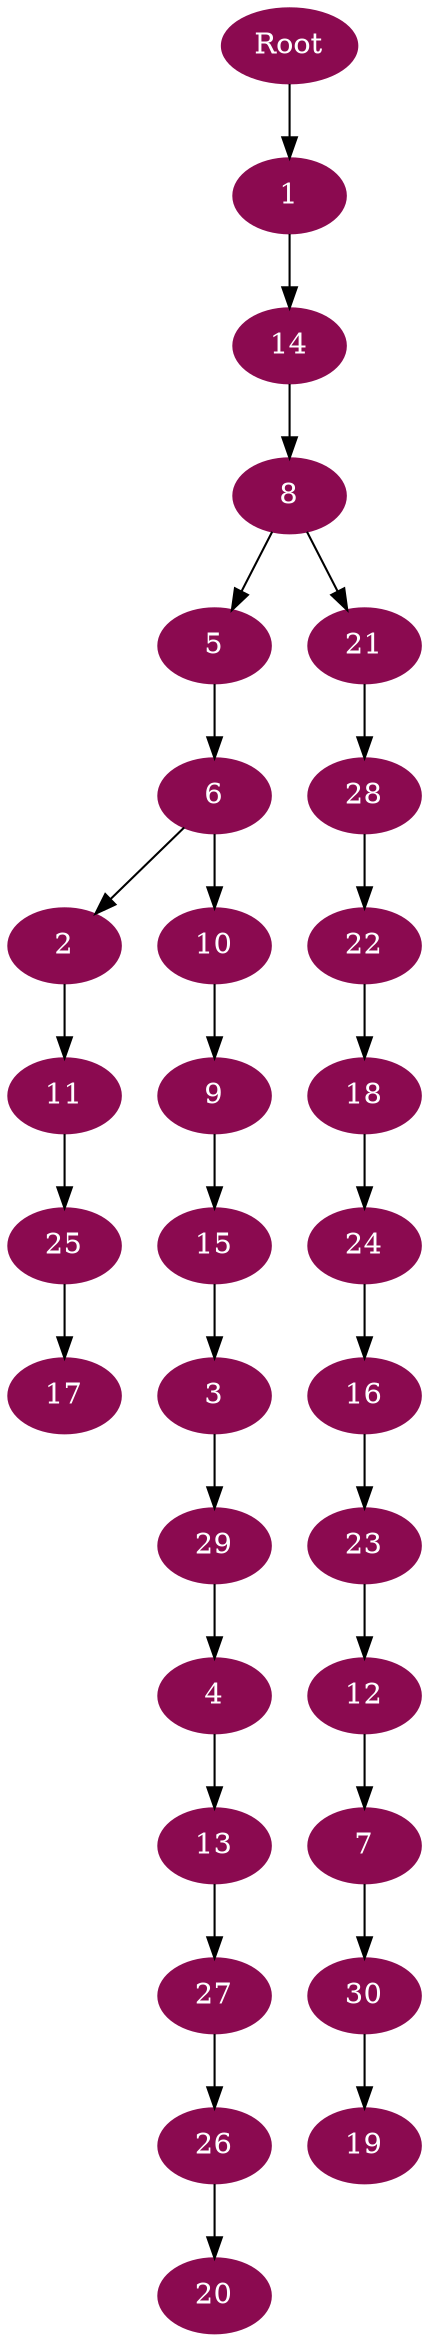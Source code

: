 digraph G {
node [color=deeppink4, style=filled, fontcolor=white];
Root -> 1;
6 -> 2;
15 -> 3;
29 -> 4;
8 -> 5;
5 -> 6;
12 -> 7;
14 -> 8;
10 -> 9;
6 -> 10;
2 -> 11;
23 -> 12;
4 -> 13;
1 -> 14;
9 -> 15;
24 -> 16;
25 -> 17;
22 -> 18;
30 -> 19;
26 -> 20;
8 -> 21;
28 -> 22;
16 -> 23;
18 -> 24;
11 -> 25;
27 -> 26;
13 -> 27;
21 -> 28;
3 -> 29;
7 -> 30;
}
